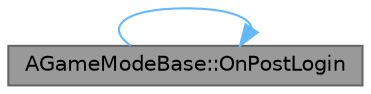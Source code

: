 digraph "AGameModeBase::OnPostLogin"
{
 // INTERACTIVE_SVG=YES
 // LATEX_PDF_SIZE
  bgcolor="transparent";
  edge [fontname=Helvetica,fontsize=10,labelfontname=Helvetica,labelfontsize=10];
  node [fontname=Helvetica,fontsize=10,shape=box,height=0.2,width=0.4];
  rankdir="LR";
  Node1 [id="Node000001",label="AGameModeBase::OnPostLogin",height=0.2,width=0.4,color="gray40", fillcolor="grey60", style="filled", fontcolor="black",tooltip="Called as part of the PostLogin process."];
  Node1 -> Node1 [id="edge1_Node000001_Node000001",color="steelblue1",style="solid",tooltip=" "];
}
